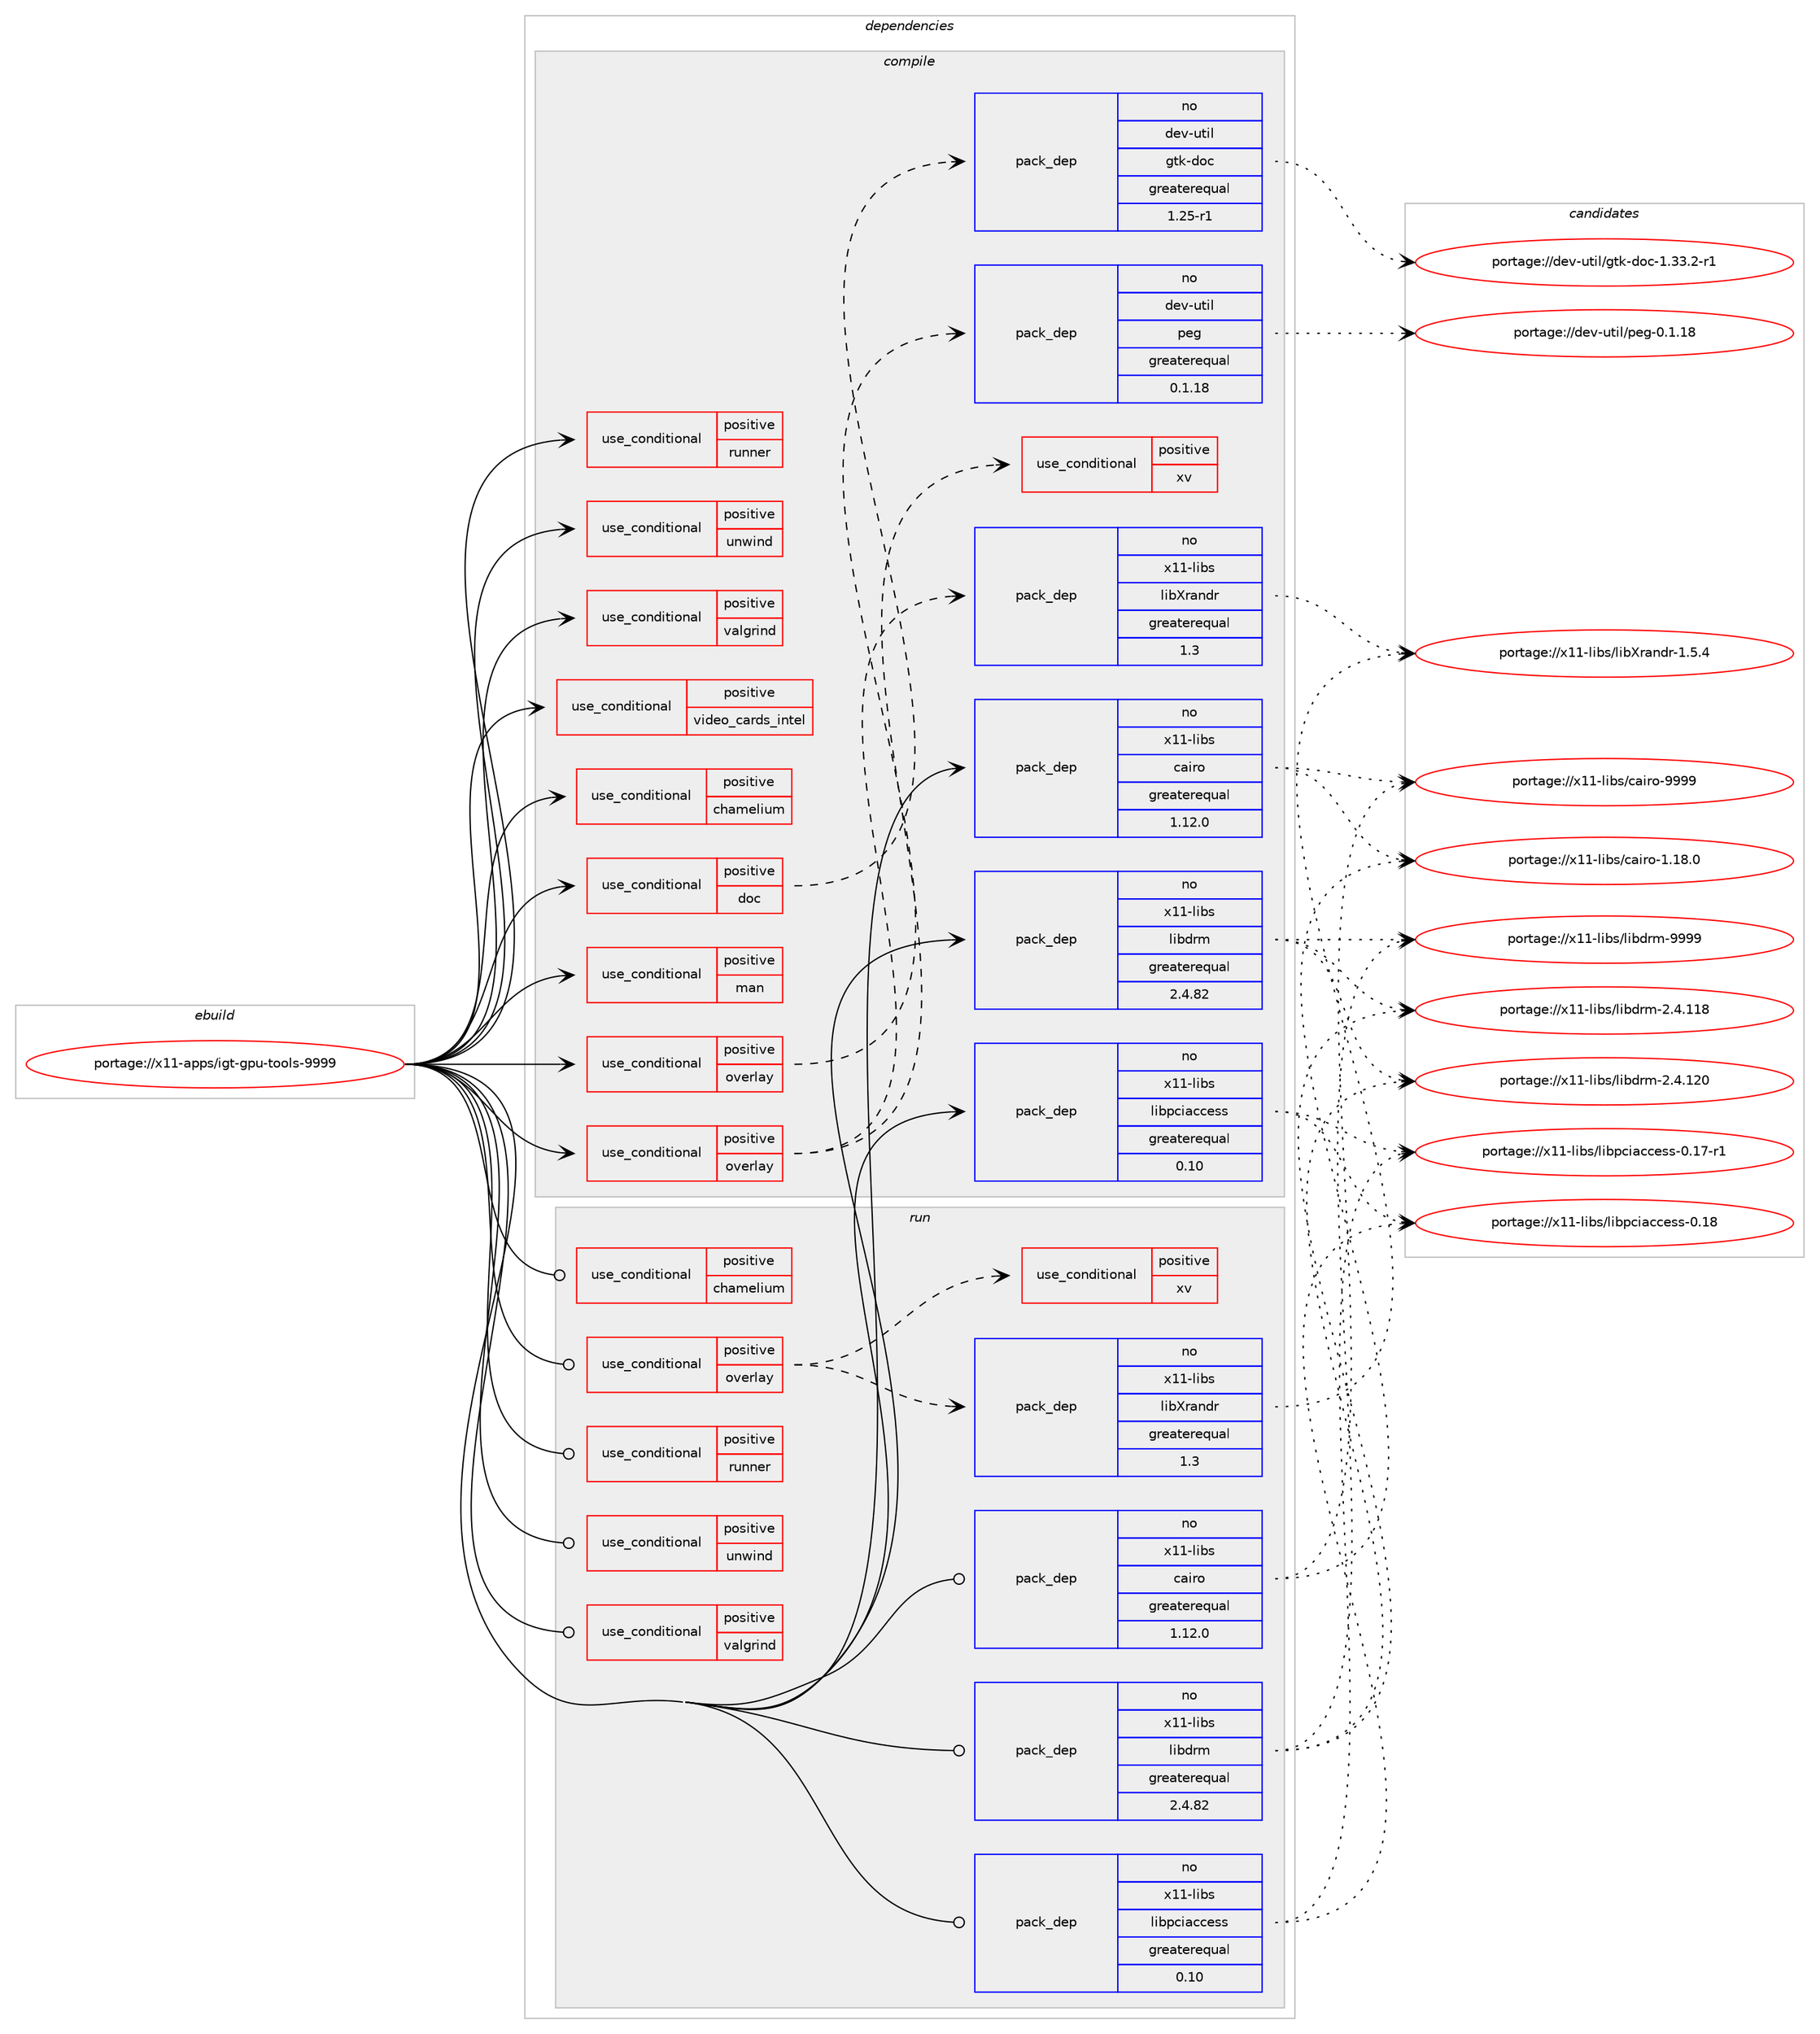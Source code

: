 digraph prolog {

# *************
# Graph options
# *************

newrank=true;
concentrate=true;
compound=true;
graph [rankdir=LR,fontname=Helvetica,fontsize=10,ranksep=1.5];#, ranksep=2.5, nodesep=0.2];
edge  [arrowhead=vee];
node  [fontname=Helvetica,fontsize=10];

# **********
# The ebuild
# **********

subgraph cluster_leftcol {
color=gray;
rank=same;
label=<<i>ebuild</i>>;
id [label="portage://x11-apps/igt-gpu-tools-9999", color=red, width=4, href="../x11-apps/igt-gpu-tools-9999.svg"];
}

# ****************
# The dependencies
# ****************

subgraph cluster_midcol {
color=gray;
label=<<i>dependencies</i>>;
subgraph cluster_compile {
fillcolor="#eeeeee";
style=filled;
label=<<i>compile</i>>;
subgraph cond14640 {
dependency21406 [label=<<TABLE BORDER="0" CELLBORDER="1" CELLSPACING="0" CELLPADDING="4"><TR><TD ROWSPAN="3" CELLPADDING="10">use_conditional</TD></TR><TR><TD>positive</TD></TR><TR><TD>chamelium</TD></TR></TABLE>>, shape=none, color=red];
# *** BEGIN UNKNOWN DEPENDENCY TYPE (TODO) ***
# dependency21406 -> package_dependency(portage://x11-apps/igt-gpu-tools-9999,install,no,dev-libs,xmlrpc-c,none,[,,],any_same_slot,[use(enable(curl),none)])
# *** END UNKNOWN DEPENDENCY TYPE (TODO) ***

# *** BEGIN UNKNOWN DEPENDENCY TYPE (TODO) ***
# dependency21406 -> package_dependency(portage://x11-apps/igt-gpu-tools-9999,install,no,sci-libs,gsl,none,[,,],any_same_slot,[])
# *** END UNKNOWN DEPENDENCY TYPE (TODO) ***

# *** BEGIN UNKNOWN DEPENDENCY TYPE (TODO) ***
# dependency21406 -> package_dependency(portage://x11-apps/igt-gpu-tools-9999,install,no,media-libs,alsa-lib,none,[,,],any_same_slot,[])
# *** END UNKNOWN DEPENDENCY TYPE (TODO) ***

}
id:e -> dependency21406:w [weight=20,style="solid",arrowhead="vee"];
subgraph cond14641 {
dependency21407 [label=<<TABLE BORDER="0" CELLBORDER="1" CELLSPACING="0" CELLPADDING="4"><TR><TD ROWSPAN="3" CELLPADDING="10">use_conditional</TD></TR><TR><TD>positive</TD></TR><TR><TD>doc</TD></TR></TABLE>>, shape=none, color=red];
subgraph pack6503 {
dependency21408 [label=<<TABLE BORDER="0" CELLBORDER="1" CELLSPACING="0" CELLPADDING="4" WIDTH="220"><TR><TD ROWSPAN="6" CELLPADDING="30">pack_dep</TD></TR><TR><TD WIDTH="110">no</TD></TR><TR><TD>dev-util</TD></TR><TR><TD>gtk-doc</TD></TR><TR><TD>greaterequal</TD></TR><TR><TD>1.25-r1</TD></TR></TABLE>>, shape=none, color=blue];
}
dependency21407:e -> dependency21408:w [weight=20,style="dashed",arrowhead="vee"];
}
id:e -> dependency21407:w [weight=20,style="solid",arrowhead="vee"];
subgraph cond14642 {
dependency21409 [label=<<TABLE BORDER="0" CELLBORDER="1" CELLSPACING="0" CELLPADDING="4"><TR><TD ROWSPAN="3" CELLPADDING="10">use_conditional</TD></TR><TR><TD>positive</TD></TR><TR><TD>man</TD></TR></TABLE>>, shape=none, color=red];
# *** BEGIN UNKNOWN DEPENDENCY TYPE (TODO) ***
# dependency21409 -> package_dependency(portage://x11-apps/igt-gpu-tools-9999,install,no,dev-python,docutils,none,[,,],[],[])
# *** END UNKNOWN DEPENDENCY TYPE (TODO) ***

}
id:e -> dependency21409:w [weight=20,style="solid",arrowhead="vee"];
subgraph cond14643 {
dependency21410 [label=<<TABLE BORDER="0" CELLBORDER="1" CELLSPACING="0" CELLPADDING="4"><TR><TD ROWSPAN="3" CELLPADDING="10">use_conditional</TD></TR><TR><TD>positive</TD></TR><TR><TD>overlay</TD></TR></TABLE>>, shape=none, color=red];
subgraph pack6504 {
dependency21411 [label=<<TABLE BORDER="0" CELLBORDER="1" CELLSPACING="0" CELLPADDING="4" WIDTH="220"><TR><TD ROWSPAN="6" CELLPADDING="30">pack_dep</TD></TR><TR><TD WIDTH="110">no</TD></TR><TR><TD>dev-util</TD></TR><TR><TD>peg</TD></TR><TR><TD>greaterequal</TD></TR><TR><TD>0.1.18</TD></TR></TABLE>>, shape=none, color=blue];
}
dependency21410:e -> dependency21411:w [weight=20,style="dashed",arrowhead="vee"];
# *** BEGIN UNKNOWN DEPENDENCY TYPE (TODO) ***
# dependency21410 -> package_dependency(portage://x11-apps/igt-gpu-tools-9999,install,no,x11-base,xorg-proto,none,[,,],[],[])
# *** END UNKNOWN DEPENDENCY TYPE (TODO) ***

}
id:e -> dependency21410:w [weight=20,style="solid",arrowhead="vee"];
subgraph cond14644 {
dependency21412 [label=<<TABLE BORDER="0" CELLBORDER="1" CELLSPACING="0" CELLPADDING="4"><TR><TD ROWSPAN="3" CELLPADDING="10">use_conditional</TD></TR><TR><TD>positive</TD></TR><TR><TD>overlay</TD></TR></TABLE>>, shape=none, color=red];
subgraph pack6505 {
dependency21413 [label=<<TABLE BORDER="0" CELLBORDER="1" CELLSPACING="0" CELLPADDING="4" WIDTH="220"><TR><TD ROWSPAN="6" CELLPADDING="30">pack_dep</TD></TR><TR><TD WIDTH="110">no</TD></TR><TR><TD>x11-libs</TD></TR><TR><TD>libXrandr</TD></TR><TR><TD>greaterequal</TD></TR><TR><TD>1.3</TD></TR></TABLE>>, shape=none, color=blue];
}
dependency21412:e -> dependency21413:w [weight=20,style="dashed",arrowhead="vee"];
subgraph cond14645 {
dependency21414 [label=<<TABLE BORDER="0" CELLBORDER="1" CELLSPACING="0" CELLPADDING="4"><TR><TD ROWSPAN="3" CELLPADDING="10">use_conditional</TD></TR><TR><TD>positive</TD></TR><TR><TD>xv</TD></TR></TABLE>>, shape=none, color=red];
# *** BEGIN UNKNOWN DEPENDENCY TYPE (TODO) ***
# dependency21414 -> package_dependency(portage://x11-apps/igt-gpu-tools-9999,install,no,x11-libs,libX11,none,[,,],[],[])
# *** END UNKNOWN DEPENDENCY TYPE (TODO) ***

# *** BEGIN UNKNOWN DEPENDENCY TYPE (TODO) ***
# dependency21414 -> package_dependency(portage://x11-apps/igt-gpu-tools-9999,install,no,x11-libs,libXext,none,[,,],[],[])
# *** END UNKNOWN DEPENDENCY TYPE (TODO) ***

# *** BEGIN UNKNOWN DEPENDENCY TYPE (TODO) ***
# dependency21414 -> package_dependency(portage://x11-apps/igt-gpu-tools-9999,install,no,x11-libs,libXv,none,[,,],[],[])
# *** END UNKNOWN DEPENDENCY TYPE (TODO) ***

}
dependency21412:e -> dependency21414:w [weight=20,style="dashed",arrowhead="vee"];
}
id:e -> dependency21412:w [weight=20,style="solid",arrowhead="vee"];
subgraph cond14646 {
dependency21415 [label=<<TABLE BORDER="0" CELLBORDER="1" CELLSPACING="0" CELLPADDING="4"><TR><TD ROWSPAN="3" CELLPADDING="10">use_conditional</TD></TR><TR><TD>positive</TD></TR><TR><TD>runner</TD></TR></TABLE>>, shape=none, color=red];
# *** BEGIN UNKNOWN DEPENDENCY TYPE (TODO) ***
# dependency21415 -> package_dependency(portage://x11-apps/igt-gpu-tools-9999,install,no,dev-libs,json-c,none,[,,],any_same_slot,[])
# *** END UNKNOWN DEPENDENCY TYPE (TODO) ***

}
id:e -> dependency21415:w [weight=20,style="solid",arrowhead="vee"];
subgraph cond14647 {
dependency21416 [label=<<TABLE BORDER="0" CELLBORDER="1" CELLSPACING="0" CELLPADDING="4"><TR><TD ROWSPAN="3" CELLPADDING="10">use_conditional</TD></TR><TR><TD>positive</TD></TR><TR><TD>unwind</TD></TR></TABLE>>, shape=none, color=red];
# *** BEGIN UNKNOWN DEPENDENCY TYPE (TODO) ***
# dependency21416 -> package_dependency(portage://x11-apps/igt-gpu-tools-9999,install,no,sys-libs,libunwind,none,[,,],any_same_slot,[])
# *** END UNKNOWN DEPENDENCY TYPE (TODO) ***

}
id:e -> dependency21416:w [weight=20,style="solid",arrowhead="vee"];
subgraph cond14648 {
dependency21417 [label=<<TABLE BORDER="0" CELLBORDER="1" CELLSPACING="0" CELLPADDING="4"><TR><TD ROWSPAN="3" CELLPADDING="10">use_conditional</TD></TR><TR><TD>positive</TD></TR><TR><TD>valgrind</TD></TR></TABLE>>, shape=none, color=red];
# *** BEGIN UNKNOWN DEPENDENCY TYPE (TODO) ***
# dependency21417 -> package_dependency(portage://x11-apps/igt-gpu-tools-9999,install,no,dev-debug,valgrind,none,[,,],[],[])
# *** END UNKNOWN DEPENDENCY TYPE (TODO) ***

}
id:e -> dependency21417:w [weight=20,style="solid",arrowhead="vee"];
subgraph cond14649 {
dependency21418 [label=<<TABLE BORDER="0" CELLBORDER="1" CELLSPACING="0" CELLPADDING="4"><TR><TD ROWSPAN="3" CELLPADDING="10">use_conditional</TD></TR><TR><TD>positive</TD></TR><TR><TD>video_cards_intel</TD></TR></TABLE>>, shape=none, color=red];
# *** BEGIN UNKNOWN DEPENDENCY TYPE (TODO) ***
# dependency21418 -> package_dependency(portage://x11-apps/igt-gpu-tools-9999,install,no,app-alternatives,yacc,none,[,,],[],[])
# *** END UNKNOWN DEPENDENCY TYPE (TODO) ***

# *** BEGIN UNKNOWN DEPENDENCY TYPE (TODO) ***
# dependency21418 -> package_dependency(portage://x11-apps/igt-gpu-tools-9999,install,no,app-alternatives,lex,none,[,,],[],[])
# *** END UNKNOWN DEPENDENCY TYPE (TODO) ***

}
id:e -> dependency21418:w [weight=20,style="solid",arrowhead="vee"];
# *** BEGIN UNKNOWN DEPENDENCY TYPE (TODO) ***
# id -> package_dependency(portage://x11-apps/igt-gpu-tools-9999,install,no,dev-libs,elfutils,none,[,,],[],[])
# *** END UNKNOWN DEPENDENCY TYPE (TODO) ***

# *** BEGIN UNKNOWN DEPENDENCY TYPE (TODO) ***
# id -> package_dependency(portage://x11-apps/igt-gpu-tools-9999,install,no,dev-libs,glib,none,[,,],[slot(2)],[])
# *** END UNKNOWN DEPENDENCY TYPE (TODO) ***

# *** BEGIN UNKNOWN DEPENDENCY TYPE (TODO) ***
# id -> package_dependency(portage://x11-apps/igt-gpu-tools-9999,install,no,sys-apps,kmod,none,[,,],any_same_slot,[])
# *** END UNKNOWN DEPENDENCY TYPE (TODO) ***

# *** BEGIN UNKNOWN DEPENDENCY TYPE (TODO) ***
# id -> package_dependency(portage://x11-apps/igt-gpu-tools-9999,install,no,sys-libs,zlib,none,[,,],any_same_slot,[])
# *** END UNKNOWN DEPENDENCY TYPE (TODO) ***

# *** BEGIN UNKNOWN DEPENDENCY TYPE (TODO) ***
# id -> package_dependency(portage://x11-apps/igt-gpu-tools-9999,install,no,sys-process,procps,none,[,,],any_same_slot,[])
# *** END UNKNOWN DEPENDENCY TYPE (TODO) ***

# *** BEGIN UNKNOWN DEPENDENCY TYPE (TODO) ***
# id -> package_dependency(portage://x11-apps/igt-gpu-tools-9999,install,no,virtual,libudev,none,[,,],any_same_slot,[])
# *** END UNKNOWN DEPENDENCY TYPE (TODO) ***

subgraph pack6506 {
dependency21419 [label=<<TABLE BORDER="0" CELLBORDER="1" CELLSPACING="0" CELLPADDING="4" WIDTH="220"><TR><TD ROWSPAN="6" CELLPADDING="30">pack_dep</TD></TR><TR><TD WIDTH="110">no</TD></TR><TR><TD>x11-libs</TD></TR><TR><TD>cairo</TD></TR><TR><TD>greaterequal</TD></TR><TR><TD>1.12.0</TD></TR></TABLE>>, shape=none, color=blue];
}
id:e -> dependency21419:w [weight=20,style="solid",arrowhead="vee"];
subgraph pack6507 {
dependency21420 [label=<<TABLE BORDER="0" CELLBORDER="1" CELLSPACING="0" CELLPADDING="4" WIDTH="220"><TR><TD ROWSPAN="6" CELLPADDING="30">pack_dep</TD></TR><TR><TD WIDTH="110">no</TD></TR><TR><TD>x11-libs</TD></TR><TR><TD>libdrm</TD></TR><TR><TD>greaterequal</TD></TR><TR><TD>2.4.82</TD></TR></TABLE>>, shape=none, color=blue];
}
id:e -> dependency21420:w [weight=20,style="solid",arrowhead="vee"];
subgraph pack6508 {
dependency21421 [label=<<TABLE BORDER="0" CELLBORDER="1" CELLSPACING="0" CELLPADDING="4" WIDTH="220"><TR><TD ROWSPAN="6" CELLPADDING="30">pack_dep</TD></TR><TR><TD WIDTH="110">no</TD></TR><TR><TD>x11-libs</TD></TR><TR><TD>libpciaccess</TD></TR><TR><TD>greaterequal</TD></TR><TR><TD>0.10</TD></TR></TABLE>>, shape=none, color=blue];
}
id:e -> dependency21421:w [weight=20,style="solid",arrowhead="vee"];
# *** BEGIN UNKNOWN DEPENDENCY TYPE (TODO) ***
# id -> package_dependency(portage://x11-apps/igt-gpu-tools-9999,install,no,x11-libs,pixman,none,[,,],[],[])
# *** END UNKNOWN DEPENDENCY TYPE (TODO) ***

}
subgraph cluster_compileandrun {
fillcolor="#eeeeee";
style=filled;
label=<<i>compile and run</i>>;
}
subgraph cluster_run {
fillcolor="#eeeeee";
style=filled;
label=<<i>run</i>>;
subgraph cond14650 {
dependency21422 [label=<<TABLE BORDER="0" CELLBORDER="1" CELLSPACING="0" CELLPADDING="4"><TR><TD ROWSPAN="3" CELLPADDING="10">use_conditional</TD></TR><TR><TD>positive</TD></TR><TR><TD>chamelium</TD></TR></TABLE>>, shape=none, color=red];
# *** BEGIN UNKNOWN DEPENDENCY TYPE (TODO) ***
# dependency21422 -> package_dependency(portage://x11-apps/igt-gpu-tools-9999,run,no,dev-libs,xmlrpc-c,none,[,,],any_same_slot,[use(enable(curl),none)])
# *** END UNKNOWN DEPENDENCY TYPE (TODO) ***

# *** BEGIN UNKNOWN DEPENDENCY TYPE (TODO) ***
# dependency21422 -> package_dependency(portage://x11-apps/igt-gpu-tools-9999,run,no,sci-libs,gsl,none,[,,],any_same_slot,[])
# *** END UNKNOWN DEPENDENCY TYPE (TODO) ***

# *** BEGIN UNKNOWN DEPENDENCY TYPE (TODO) ***
# dependency21422 -> package_dependency(portage://x11-apps/igt-gpu-tools-9999,run,no,media-libs,alsa-lib,none,[,,],any_same_slot,[])
# *** END UNKNOWN DEPENDENCY TYPE (TODO) ***

}
id:e -> dependency21422:w [weight=20,style="solid",arrowhead="odot"];
subgraph cond14651 {
dependency21423 [label=<<TABLE BORDER="0" CELLBORDER="1" CELLSPACING="0" CELLPADDING="4"><TR><TD ROWSPAN="3" CELLPADDING="10">use_conditional</TD></TR><TR><TD>positive</TD></TR><TR><TD>overlay</TD></TR></TABLE>>, shape=none, color=red];
subgraph pack6509 {
dependency21424 [label=<<TABLE BORDER="0" CELLBORDER="1" CELLSPACING="0" CELLPADDING="4" WIDTH="220"><TR><TD ROWSPAN="6" CELLPADDING="30">pack_dep</TD></TR><TR><TD WIDTH="110">no</TD></TR><TR><TD>x11-libs</TD></TR><TR><TD>libXrandr</TD></TR><TR><TD>greaterequal</TD></TR><TR><TD>1.3</TD></TR></TABLE>>, shape=none, color=blue];
}
dependency21423:e -> dependency21424:w [weight=20,style="dashed",arrowhead="vee"];
subgraph cond14652 {
dependency21425 [label=<<TABLE BORDER="0" CELLBORDER="1" CELLSPACING="0" CELLPADDING="4"><TR><TD ROWSPAN="3" CELLPADDING="10">use_conditional</TD></TR><TR><TD>positive</TD></TR><TR><TD>xv</TD></TR></TABLE>>, shape=none, color=red];
# *** BEGIN UNKNOWN DEPENDENCY TYPE (TODO) ***
# dependency21425 -> package_dependency(portage://x11-apps/igt-gpu-tools-9999,run,no,x11-libs,libX11,none,[,,],[],[])
# *** END UNKNOWN DEPENDENCY TYPE (TODO) ***

# *** BEGIN UNKNOWN DEPENDENCY TYPE (TODO) ***
# dependency21425 -> package_dependency(portage://x11-apps/igt-gpu-tools-9999,run,no,x11-libs,libXext,none,[,,],[],[])
# *** END UNKNOWN DEPENDENCY TYPE (TODO) ***

# *** BEGIN UNKNOWN DEPENDENCY TYPE (TODO) ***
# dependency21425 -> package_dependency(portage://x11-apps/igt-gpu-tools-9999,run,no,x11-libs,libXv,none,[,,],[],[])
# *** END UNKNOWN DEPENDENCY TYPE (TODO) ***

}
dependency21423:e -> dependency21425:w [weight=20,style="dashed",arrowhead="vee"];
}
id:e -> dependency21423:w [weight=20,style="solid",arrowhead="odot"];
subgraph cond14653 {
dependency21426 [label=<<TABLE BORDER="0" CELLBORDER="1" CELLSPACING="0" CELLPADDING="4"><TR><TD ROWSPAN="3" CELLPADDING="10">use_conditional</TD></TR><TR><TD>positive</TD></TR><TR><TD>runner</TD></TR></TABLE>>, shape=none, color=red];
# *** BEGIN UNKNOWN DEPENDENCY TYPE (TODO) ***
# dependency21426 -> package_dependency(portage://x11-apps/igt-gpu-tools-9999,run,no,dev-libs,json-c,none,[,,],any_same_slot,[])
# *** END UNKNOWN DEPENDENCY TYPE (TODO) ***

}
id:e -> dependency21426:w [weight=20,style="solid",arrowhead="odot"];
subgraph cond14654 {
dependency21427 [label=<<TABLE BORDER="0" CELLBORDER="1" CELLSPACING="0" CELLPADDING="4"><TR><TD ROWSPAN="3" CELLPADDING="10">use_conditional</TD></TR><TR><TD>positive</TD></TR><TR><TD>unwind</TD></TR></TABLE>>, shape=none, color=red];
# *** BEGIN UNKNOWN DEPENDENCY TYPE (TODO) ***
# dependency21427 -> package_dependency(portage://x11-apps/igt-gpu-tools-9999,run,no,sys-libs,libunwind,none,[,,],any_same_slot,[])
# *** END UNKNOWN DEPENDENCY TYPE (TODO) ***

}
id:e -> dependency21427:w [weight=20,style="solid",arrowhead="odot"];
subgraph cond14655 {
dependency21428 [label=<<TABLE BORDER="0" CELLBORDER="1" CELLSPACING="0" CELLPADDING="4"><TR><TD ROWSPAN="3" CELLPADDING="10">use_conditional</TD></TR><TR><TD>positive</TD></TR><TR><TD>valgrind</TD></TR></TABLE>>, shape=none, color=red];
# *** BEGIN UNKNOWN DEPENDENCY TYPE (TODO) ***
# dependency21428 -> package_dependency(portage://x11-apps/igt-gpu-tools-9999,run,no,dev-debug,valgrind,none,[,,],[],[])
# *** END UNKNOWN DEPENDENCY TYPE (TODO) ***

}
id:e -> dependency21428:w [weight=20,style="solid",arrowhead="odot"];
# *** BEGIN UNKNOWN DEPENDENCY TYPE (TODO) ***
# id -> package_dependency(portage://x11-apps/igt-gpu-tools-9999,run,no,dev-libs,elfutils,none,[,,],[],[])
# *** END UNKNOWN DEPENDENCY TYPE (TODO) ***

# *** BEGIN UNKNOWN DEPENDENCY TYPE (TODO) ***
# id -> package_dependency(portage://x11-apps/igt-gpu-tools-9999,run,no,dev-libs,glib,none,[,,],[slot(2)],[])
# *** END UNKNOWN DEPENDENCY TYPE (TODO) ***

# *** BEGIN UNKNOWN DEPENDENCY TYPE (TODO) ***
# id -> package_dependency(portage://x11-apps/igt-gpu-tools-9999,run,no,sys-apps,kmod,none,[,,],any_same_slot,[])
# *** END UNKNOWN DEPENDENCY TYPE (TODO) ***

# *** BEGIN UNKNOWN DEPENDENCY TYPE (TODO) ***
# id -> package_dependency(portage://x11-apps/igt-gpu-tools-9999,run,no,sys-libs,zlib,none,[,,],any_same_slot,[])
# *** END UNKNOWN DEPENDENCY TYPE (TODO) ***

# *** BEGIN UNKNOWN DEPENDENCY TYPE (TODO) ***
# id -> package_dependency(portage://x11-apps/igt-gpu-tools-9999,run,no,sys-process,procps,none,[,,],any_same_slot,[])
# *** END UNKNOWN DEPENDENCY TYPE (TODO) ***

# *** BEGIN UNKNOWN DEPENDENCY TYPE (TODO) ***
# id -> package_dependency(portage://x11-apps/igt-gpu-tools-9999,run,no,virtual,libudev,none,[,,],any_same_slot,[])
# *** END UNKNOWN DEPENDENCY TYPE (TODO) ***

subgraph pack6510 {
dependency21429 [label=<<TABLE BORDER="0" CELLBORDER="1" CELLSPACING="0" CELLPADDING="4" WIDTH="220"><TR><TD ROWSPAN="6" CELLPADDING="30">pack_dep</TD></TR><TR><TD WIDTH="110">no</TD></TR><TR><TD>x11-libs</TD></TR><TR><TD>cairo</TD></TR><TR><TD>greaterequal</TD></TR><TR><TD>1.12.0</TD></TR></TABLE>>, shape=none, color=blue];
}
id:e -> dependency21429:w [weight=20,style="solid",arrowhead="odot"];
subgraph pack6511 {
dependency21430 [label=<<TABLE BORDER="0" CELLBORDER="1" CELLSPACING="0" CELLPADDING="4" WIDTH="220"><TR><TD ROWSPAN="6" CELLPADDING="30">pack_dep</TD></TR><TR><TD WIDTH="110">no</TD></TR><TR><TD>x11-libs</TD></TR><TR><TD>libdrm</TD></TR><TR><TD>greaterequal</TD></TR><TR><TD>2.4.82</TD></TR></TABLE>>, shape=none, color=blue];
}
id:e -> dependency21430:w [weight=20,style="solid",arrowhead="odot"];
subgraph pack6512 {
dependency21431 [label=<<TABLE BORDER="0" CELLBORDER="1" CELLSPACING="0" CELLPADDING="4" WIDTH="220"><TR><TD ROWSPAN="6" CELLPADDING="30">pack_dep</TD></TR><TR><TD WIDTH="110">no</TD></TR><TR><TD>x11-libs</TD></TR><TR><TD>libpciaccess</TD></TR><TR><TD>greaterequal</TD></TR><TR><TD>0.10</TD></TR></TABLE>>, shape=none, color=blue];
}
id:e -> dependency21431:w [weight=20,style="solid",arrowhead="odot"];
# *** BEGIN UNKNOWN DEPENDENCY TYPE (TODO) ***
# id -> package_dependency(portage://x11-apps/igt-gpu-tools-9999,run,no,x11-libs,pixman,none,[,,],[],[])
# *** END UNKNOWN DEPENDENCY TYPE (TODO) ***

}
}

# **************
# The candidates
# **************

subgraph cluster_choices {
rank=same;
color=gray;
label=<<i>candidates</i>>;

subgraph choice6503 {
color=black;
nodesep=1;
choice10010111845117116105108471031161074510011199454946515146504511449 [label="portage://dev-util/gtk-doc-1.33.2-r1", color=red, width=4,href="../dev-util/gtk-doc-1.33.2-r1.svg"];
dependency21408:e -> choice10010111845117116105108471031161074510011199454946515146504511449:w [style=dotted,weight="100"];
}
subgraph choice6504 {
color=black;
nodesep=1;
choice100101118451171161051084711210110345484649464956 [label="portage://dev-util/peg-0.1.18", color=red, width=4,href="../dev-util/peg-0.1.18.svg"];
dependency21411:e -> choice100101118451171161051084711210110345484649464956:w [style=dotted,weight="100"];
}
subgraph choice6505 {
color=black;
nodesep=1;
choice1204949451081059811547108105988811497110100114454946534652 [label="portage://x11-libs/libXrandr-1.5.4", color=red, width=4,href="../x11-libs/libXrandr-1.5.4.svg"];
dependency21413:e -> choice1204949451081059811547108105988811497110100114454946534652:w [style=dotted,weight="100"];
}
subgraph choice6506 {
color=black;
nodesep=1;
choice1204949451081059811547999710511411145494649564648 [label="portage://x11-libs/cairo-1.18.0", color=red, width=4,href="../x11-libs/cairo-1.18.0.svg"];
choice120494945108105981154799971051141114557575757 [label="portage://x11-libs/cairo-9999", color=red, width=4,href="../x11-libs/cairo-9999.svg"];
dependency21419:e -> choice1204949451081059811547999710511411145494649564648:w [style=dotted,weight="100"];
dependency21419:e -> choice120494945108105981154799971051141114557575757:w [style=dotted,weight="100"];
}
subgraph choice6507 {
color=black;
nodesep=1;
choice1204949451081059811547108105981001141094550465246494956 [label="portage://x11-libs/libdrm-2.4.118", color=red, width=4,href="../x11-libs/libdrm-2.4.118.svg"];
choice1204949451081059811547108105981001141094550465246495048 [label="portage://x11-libs/libdrm-2.4.120", color=red, width=4,href="../x11-libs/libdrm-2.4.120.svg"];
choice1204949451081059811547108105981001141094557575757 [label="portage://x11-libs/libdrm-9999", color=red, width=4,href="../x11-libs/libdrm-9999.svg"];
dependency21420:e -> choice1204949451081059811547108105981001141094550465246494956:w [style=dotted,weight="100"];
dependency21420:e -> choice1204949451081059811547108105981001141094550465246495048:w [style=dotted,weight="100"];
dependency21420:e -> choice1204949451081059811547108105981001141094557575757:w [style=dotted,weight="100"];
}
subgraph choice6508 {
color=black;
nodesep=1;
choice1204949451081059811547108105981129910597999910111511545484649554511449 [label="portage://x11-libs/libpciaccess-0.17-r1", color=red, width=4,href="../x11-libs/libpciaccess-0.17-r1.svg"];
choice120494945108105981154710810598112991059799991011151154548464956 [label="portage://x11-libs/libpciaccess-0.18", color=red, width=4,href="../x11-libs/libpciaccess-0.18.svg"];
dependency21421:e -> choice1204949451081059811547108105981129910597999910111511545484649554511449:w [style=dotted,weight="100"];
dependency21421:e -> choice120494945108105981154710810598112991059799991011151154548464956:w [style=dotted,weight="100"];
}
subgraph choice6509 {
color=black;
nodesep=1;
choice1204949451081059811547108105988811497110100114454946534652 [label="portage://x11-libs/libXrandr-1.5.4", color=red, width=4,href="../x11-libs/libXrandr-1.5.4.svg"];
dependency21424:e -> choice1204949451081059811547108105988811497110100114454946534652:w [style=dotted,weight="100"];
}
subgraph choice6510 {
color=black;
nodesep=1;
choice1204949451081059811547999710511411145494649564648 [label="portage://x11-libs/cairo-1.18.0", color=red, width=4,href="../x11-libs/cairo-1.18.0.svg"];
choice120494945108105981154799971051141114557575757 [label="portage://x11-libs/cairo-9999", color=red, width=4,href="../x11-libs/cairo-9999.svg"];
dependency21429:e -> choice1204949451081059811547999710511411145494649564648:w [style=dotted,weight="100"];
dependency21429:e -> choice120494945108105981154799971051141114557575757:w [style=dotted,weight="100"];
}
subgraph choice6511 {
color=black;
nodesep=1;
choice1204949451081059811547108105981001141094550465246494956 [label="portage://x11-libs/libdrm-2.4.118", color=red, width=4,href="../x11-libs/libdrm-2.4.118.svg"];
choice1204949451081059811547108105981001141094550465246495048 [label="portage://x11-libs/libdrm-2.4.120", color=red, width=4,href="../x11-libs/libdrm-2.4.120.svg"];
choice1204949451081059811547108105981001141094557575757 [label="portage://x11-libs/libdrm-9999", color=red, width=4,href="../x11-libs/libdrm-9999.svg"];
dependency21430:e -> choice1204949451081059811547108105981001141094550465246494956:w [style=dotted,weight="100"];
dependency21430:e -> choice1204949451081059811547108105981001141094550465246495048:w [style=dotted,weight="100"];
dependency21430:e -> choice1204949451081059811547108105981001141094557575757:w [style=dotted,weight="100"];
}
subgraph choice6512 {
color=black;
nodesep=1;
choice1204949451081059811547108105981129910597999910111511545484649554511449 [label="portage://x11-libs/libpciaccess-0.17-r1", color=red, width=4,href="../x11-libs/libpciaccess-0.17-r1.svg"];
choice120494945108105981154710810598112991059799991011151154548464956 [label="portage://x11-libs/libpciaccess-0.18", color=red, width=4,href="../x11-libs/libpciaccess-0.18.svg"];
dependency21431:e -> choice1204949451081059811547108105981129910597999910111511545484649554511449:w [style=dotted,weight="100"];
dependency21431:e -> choice120494945108105981154710810598112991059799991011151154548464956:w [style=dotted,weight="100"];
}
}

}
